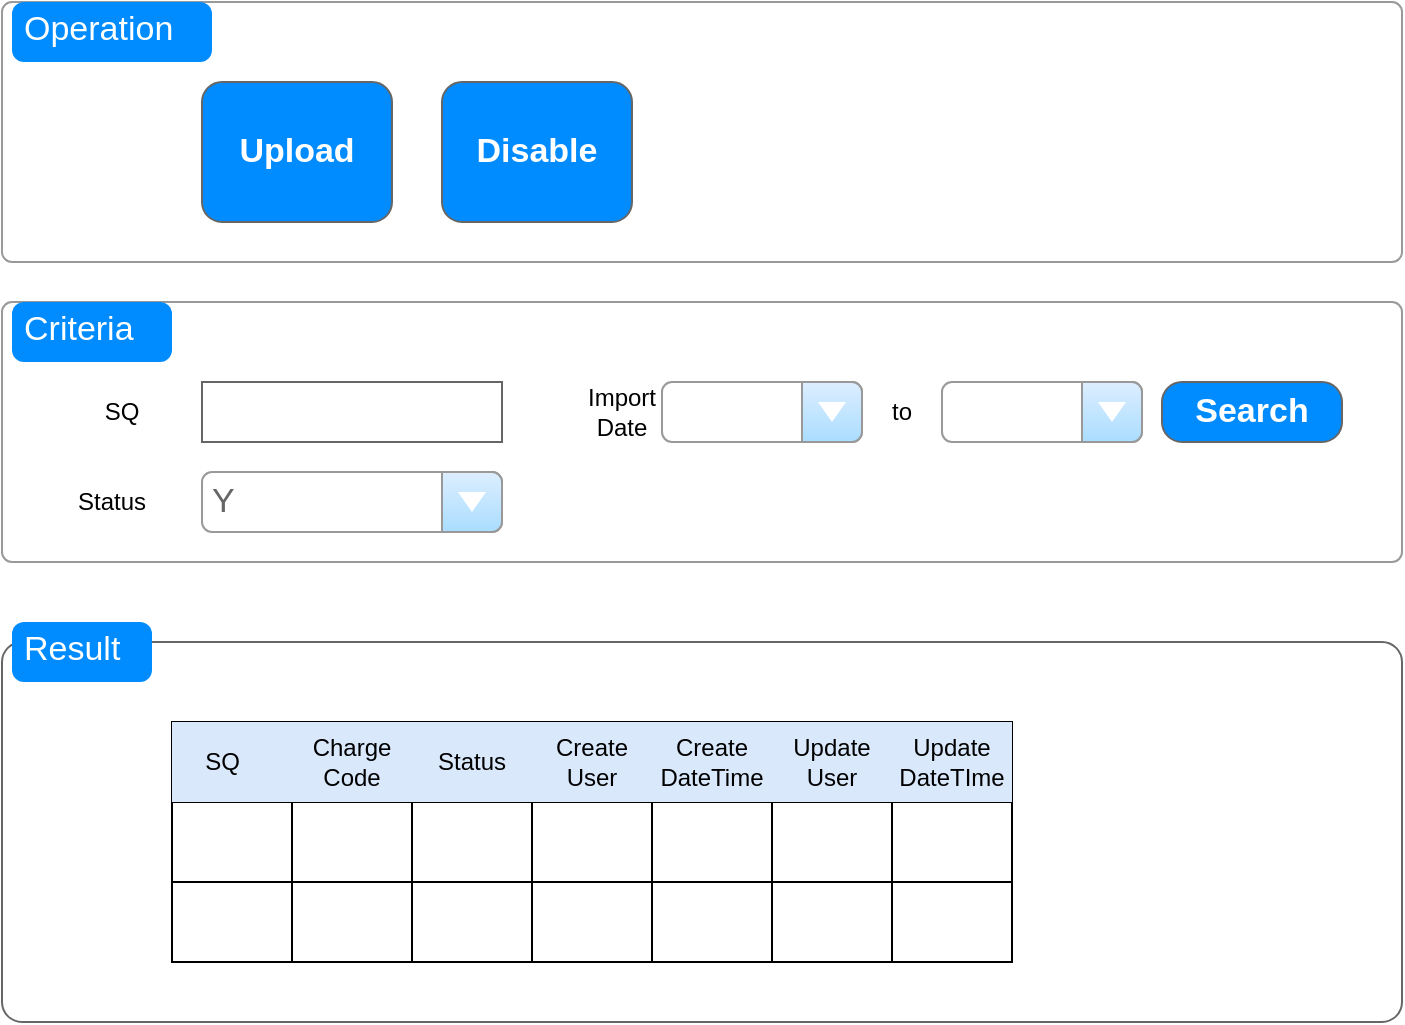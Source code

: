 <mxfile version="22.1.3" type="github">
  <diagram name="第 1 页" id="7PzAhS7EdJiyVU75ojgk">
    <mxGraphModel dx="1050" dy="1743" grid="1" gridSize="10" guides="1" tooltips="1" connect="1" arrows="1" fold="1" page="1" pageScale="1" pageWidth="827" pageHeight="1169" math="0" shadow="0">
      <root>
        <mxCell id="0" />
        <mxCell id="1" parent="0" />
        <mxCell id="M65Q92xEgprxGqfa7Oy2-19" value="" style="shape=mxgraph.mockup.forms.rrect;rectMarginTop=10;strokeColor=#999999;strokeWidth=1;dashed=0;rounded=1;arcSize=5;recursiveResize=0;html=1;whiteSpace=wrap;shadow=0;rSize=5;fillColor=#ffffff;" vertex="1" parent="1">
          <mxGeometry x="110" y="-10" width="700" height="130" as="geometry" />
        </mxCell>
        <mxCell id="M65Q92xEgprxGqfa7Oy2-20" value="Operation" style="shape=rect;strokeColor=none;fillColor=#008cff;strokeWidth=1;dashed=0;rounded=1;arcSize=20;fontColor=#ffffff;fontSize=17;spacing=2;spacingTop=-2;align=left;autosize=1;spacingLeft=4;resizeWidth=0;resizeHeight=0;perimeter=none;html=1;whiteSpace=wrap;" vertex="1" parent="M65Q92xEgprxGqfa7Oy2-19">
          <mxGeometry x="5" width="100" height="30" as="geometry" />
        </mxCell>
        <mxCell id="M65Q92xEgprxGqfa7Oy2-3" value="Upload" style="strokeWidth=1;shadow=0;dashed=0;align=center;html=1;shape=mxgraph.mockup.buttons.button;strokeColor=#666666;fontColor=#ffffff;mainText=;buttonStyle=round;fontSize=17;fontStyle=1;fillColor=#008cff;whiteSpace=wrap;" vertex="1" parent="M65Q92xEgprxGqfa7Oy2-19">
          <mxGeometry x="100" y="40" width="95" height="70" as="geometry" />
        </mxCell>
        <mxCell id="M65Q92xEgprxGqfa7Oy2-91" value="Disable" style="strokeWidth=1;shadow=0;dashed=0;align=center;html=1;shape=mxgraph.mockup.buttons.button;strokeColor=#666666;fontColor=#ffffff;mainText=;buttonStyle=round;fontSize=17;fontStyle=1;fillColor=#008cff;whiteSpace=wrap;" vertex="1" parent="M65Q92xEgprxGqfa7Oy2-19">
          <mxGeometry x="220" y="40" width="95" height="70" as="geometry" />
        </mxCell>
        <mxCell id="M65Q92xEgprxGqfa7Oy2-80" value="" style="shape=mxgraph.mockup.forms.rrect;rectMarginTop=10;strokeColor=#999999;strokeWidth=1;dashed=0;rounded=1;arcSize=5;recursiveResize=0;html=1;whiteSpace=wrap;shadow=0;rSize=5;fillColor=#ffffff;" vertex="1" parent="1">
          <mxGeometry x="110" y="140" width="700" height="130" as="geometry" />
        </mxCell>
        <mxCell id="M65Q92xEgprxGqfa7Oy2-81" value="Criteria" style="shape=rect;strokeColor=none;fillColor=#008cff;strokeWidth=1;dashed=0;rounded=1;arcSize=20;fontColor=#ffffff;fontSize=17;spacing=2;spacingTop=-2;align=left;autosize=1;spacingLeft=4;resizeWidth=0;resizeHeight=0;perimeter=none;html=1;whiteSpace=wrap;" vertex="1" parent="M65Q92xEgprxGqfa7Oy2-80">
          <mxGeometry x="5" width="80" height="30" as="geometry" />
        </mxCell>
        <mxCell id="M65Q92xEgprxGqfa7Oy2-82" value="Search" style="strokeWidth=1;shadow=0;dashed=0;align=center;html=1;shape=mxgraph.mockup.buttons.button;strokeColor=#666666;fontColor=#ffffff;mainText=;buttonStyle=round;fontSize=17;fontStyle=1;fillColor=#008cff;whiteSpace=wrap;" vertex="1" parent="M65Q92xEgprxGqfa7Oy2-80">
          <mxGeometry x="580" y="40" width="90" height="30" as="geometry" />
        </mxCell>
        <mxCell id="M65Q92xEgprxGqfa7Oy2-83" value="" style="strokeWidth=1;shadow=0;dashed=0;align=center;html=1;shape=mxgraph.mockup.text.textBox;fontColor=#666666;align=left;fontSize=17;spacingLeft=4;spacingTop=-3;whiteSpace=wrap;strokeColor=#666666;mainText=" vertex="1" parent="M65Q92xEgprxGqfa7Oy2-80">
          <mxGeometry x="100" y="40" width="150" height="30" as="geometry" />
        </mxCell>
        <mxCell id="M65Q92xEgprxGqfa7Oy2-84" value="SQ" style="text;html=1;strokeColor=none;fillColor=none;align=center;verticalAlign=middle;whiteSpace=wrap;rounded=0;" vertex="1" parent="M65Q92xEgprxGqfa7Oy2-80">
          <mxGeometry x="30" y="40" width="60" height="30" as="geometry" />
        </mxCell>
        <mxCell id="M65Q92xEgprxGqfa7Oy2-85" value="Status" style="text;html=1;strokeColor=none;fillColor=none;align=center;verticalAlign=middle;whiteSpace=wrap;rounded=0;" vertex="1" parent="M65Q92xEgprxGqfa7Oy2-80">
          <mxGeometry x="25" y="85" width="60" height="30" as="geometry" />
        </mxCell>
        <mxCell id="M65Q92xEgprxGqfa7Oy2-86" value="Y" style="strokeWidth=1;shadow=0;dashed=0;align=center;html=1;shape=mxgraph.mockup.forms.comboBox;strokeColor=#999999;fillColor=#ddeeff;align=left;fillColor2=#aaddff;mainText=;fontColor=#666666;fontSize=17;spacingLeft=3;" vertex="1" parent="M65Q92xEgprxGqfa7Oy2-80">
          <mxGeometry x="100" y="85" width="150" height="30" as="geometry" />
        </mxCell>
        <mxCell id="M65Q92xEgprxGqfa7Oy2-87" value="Import Date" style="text;html=1;strokeColor=none;fillColor=none;align=center;verticalAlign=middle;whiteSpace=wrap;rounded=0;" vertex="1" parent="M65Q92xEgprxGqfa7Oy2-80">
          <mxGeometry x="280" y="40" width="60" height="30" as="geometry" />
        </mxCell>
        <mxCell id="M65Q92xEgprxGqfa7Oy2-88" value="" style="strokeWidth=1;shadow=0;dashed=0;align=center;html=1;shape=mxgraph.mockup.forms.comboBox;strokeColor=#999999;fillColor=#ddeeff;align=left;fillColor2=#aaddff;mainText=;fontColor=#666666;fontSize=17;spacingLeft=3;" vertex="1" parent="M65Q92xEgprxGqfa7Oy2-80">
          <mxGeometry x="330" y="40" width="100" height="30" as="geometry" />
        </mxCell>
        <mxCell id="M65Q92xEgprxGqfa7Oy2-89" value="" style="strokeWidth=1;shadow=0;dashed=0;align=center;html=1;shape=mxgraph.mockup.forms.comboBox;strokeColor=#999999;fillColor=#ddeeff;align=left;fillColor2=#aaddff;mainText=;fontColor=#666666;fontSize=17;spacingLeft=3;" vertex="1" parent="M65Q92xEgprxGqfa7Oy2-80">
          <mxGeometry x="470" y="40" width="100" height="30" as="geometry" />
        </mxCell>
        <mxCell id="M65Q92xEgprxGqfa7Oy2-90" value="to" style="text;html=1;strokeColor=none;fillColor=none;align=center;verticalAlign=middle;whiteSpace=wrap;rounded=0;" vertex="1" parent="M65Q92xEgprxGqfa7Oy2-80">
          <mxGeometry x="420" y="40" width="60" height="30" as="geometry" />
        </mxCell>
        <mxCell id="M65Q92xEgprxGqfa7Oy2-103" value="" style="shape=mxgraph.mockup.containers.marginRect;rectMarginTop=10;strokeColor=#666666;strokeWidth=1;dashed=0;rounded=1;arcSize=5;recursiveResize=0;html=1;whiteSpace=wrap;" vertex="1" parent="1">
          <mxGeometry x="110" y="300" width="700" height="200" as="geometry" />
        </mxCell>
        <mxCell id="M65Q92xEgprxGqfa7Oy2-104" value="Result" style="shape=rect;strokeColor=none;fillColor=#008cff;strokeWidth=1;dashed=0;rounded=1;arcSize=20;fontColor=#ffffff;fontSize=17;spacing=2;spacingTop=-2;align=left;autosize=1;spacingLeft=4;resizeWidth=0;resizeHeight=0;perimeter=none;html=1;whiteSpace=wrap;" vertex="1" parent="M65Q92xEgprxGqfa7Oy2-103">
          <mxGeometry x="5" width="70" height="30" as="geometry" />
        </mxCell>
        <mxCell id="M65Q92xEgprxGqfa7Oy2-136" value="" style="shape=table;startSize=0;container=1;collapsible=0;childLayout=tableLayout;" vertex="1" parent="M65Q92xEgprxGqfa7Oy2-103">
          <mxGeometry x="85" y="50" width="420" height="120" as="geometry" />
        </mxCell>
        <mxCell id="M65Q92xEgprxGqfa7Oy2-137" value="" style="shape=tableRow;horizontal=0;startSize=0;swimlaneHead=0;swimlaneBody=0;strokeColor=inherit;top=0;left=0;bottom=0;right=0;collapsible=0;dropTarget=0;fillColor=none;points=[[0,0.5],[1,0.5]];portConstraint=eastwest;" vertex="1" parent="M65Q92xEgprxGqfa7Oy2-136">
          <mxGeometry width="420" height="40" as="geometry" />
        </mxCell>
        <mxCell id="M65Q92xEgprxGqfa7Oy2-138" value="SQ&lt;span style=&quot;white-space: pre;&quot;&gt;&#x9;&lt;/span&gt;" style="shape=partialRectangle;html=1;whiteSpace=wrap;connectable=0;strokeColor=#6c8ebf;overflow=hidden;fillColor=#dae8fc;top=0;left=0;bottom=0;right=0;pointerEvents=1;" vertex="1" parent="M65Q92xEgprxGqfa7Oy2-137">
          <mxGeometry width="60" height="40" as="geometry">
            <mxRectangle width="60" height="40" as="alternateBounds" />
          </mxGeometry>
        </mxCell>
        <mxCell id="M65Q92xEgprxGqfa7Oy2-139" value="Charge Code" style="shape=partialRectangle;html=1;whiteSpace=wrap;connectable=0;strokeColor=#6c8ebf;overflow=hidden;fillColor=#dae8fc;top=0;left=0;bottom=0;right=0;pointerEvents=1;" vertex="1" parent="M65Q92xEgprxGqfa7Oy2-137">
          <mxGeometry x="60" width="60" height="40" as="geometry">
            <mxRectangle width="60" height="40" as="alternateBounds" />
          </mxGeometry>
        </mxCell>
        <mxCell id="M65Q92xEgprxGqfa7Oy2-140" value="Status" style="shape=partialRectangle;html=1;whiteSpace=wrap;connectable=0;strokeColor=#6c8ebf;overflow=hidden;fillColor=#dae8fc;top=0;left=0;bottom=0;right=0;pointerEvents=1;" vertex="1" parent="M65Q92xEgprxGqfa7Oy2-137">
          <mxGeometry x="120" width="60" height="40" as="geometry">
            <mxRectangle width="60" height="40" as="alternateBounds" />
          </mxGeometry>
        </mxCell>
        <mxCell id="M65Q92xEgprxGqfa7Oy2-141" value="Create User" style="shape=partialRectangle;html=1;whiteSpace=wrap;connectable=0;strokeColor=#6c8ebf;overflow=hidden;fillColor=#dae8fc;top=0;left=0;bottom=0;right=0;pointerEvents=1;" vertex="1" parent="M65Q92xEgprxGqfa7Oy2-137">
          <mxGeometry x="180" width="60" height="40" as="geometry">
            <mxRectangle width="60" height="40" as="alternateBounds" />
          </mxGeometry>
        </mxCell>
        <mxCell id="M65Q92xEgprxGqfa7Oy2-142" value="Create DateTime" style="shape=partialRectangle;html=1;whiteSpace=wrap;connectable=0;strokeColor=#6c8ebf;overflow=hidden;fillColor=#dae8fc;top=0;left=0;bottom=0;right=0;pointerEvents=1;" vertex="1" parent="M65Q92xEgprxGqfa7Oy2-137">
          <mxGeometry x="240" width="60" height="40" as="geometry">
            <mxRectangle width="60" height="40" as="alternateBounds" />
          </mxGeometry>
        </mxCell>
        <mxCell id="M65Q92xEgprxGqfa7Oy2-143" value="Update User" style="shape=partialRectangle;html=1;whiteSpace=wrap;connectable=0;strokeColor=#6c8ebf;overflow=hidden;fillColor=#dae8fc;top=0;left=0;bottom=0;right=0;pointerEvents=1;" vertex="1" parent="M65Q92xEgprxGqfa7Oy2-137">
          <mxGeometry x="300" width="60" height="40" as="geometry">
            <mxRectangle width="60" height="40" as="alternateBounds" />
          </mxGeometry>
        </mxCell>
        <mxCell id="M65Q92xEgprxGqfa7Oy2-160" value="Update DateTIme" style="shape=partialRectangle;html=1;whiteSpace=wrap;connectable=0;strokeColor=#6c8ebf;overflow=hidden;fillColor=#dae8fc;top=0;left=0;bottom=0;right=0;pointerEvents=1;" vertex="1" parent="M65Q92xEgprxGqfa7Oy2-137">
          <mxGeometry x="360" width="60" height="40" as="geometry">
            <mxRectangle width="60" height="40" as="alternateBounds" />
          </mxGeometry>
        </mxCell>
        <mxCell id="M65Q92xEgprxGqfa7Oy2-144" value="" style="shape=tableRow;horizontal=0;startSize=0;swimlaneHead=0;swimlaneBody=0;strokeColor=inherit;top=0;left=0;bottom=0;right=0;collapsible=0;dropTarget=0;fillColor=none;points=[[0,0.5],[1,0.5]];portConstraint=eastwest;" vertex="1" parent="M65Q92xEgprxGqfa7Oy2-136">
          <mxGeometry y="40" width="420" height="40" as="geometry" />
        </mxCell>
        <mxCell id="M65Q92xEgprxGqfa7Oy2-145" value="" style="shape=partialRectangle;html=1;whiteSpace=wrap;connectable=0;strokeColor=inherit;overflow=hidden;fillColor=none;top=0;left=0;bottom=0;right=0;pointerEvents=1;" vertex="1" parent="M65Q92xEgprxGqfa7Oy2-144">
          <mxGeometry width="60" height="40" as="geometry">
            <mxRectangle width="60" height="40" as="alternateBounds" />
          </mxGeometry>
        </mxCell>
        <mxCell id="M65Q92xEgprxGqfa7Oy2-146" value="" style="shape=partialRectangle;html=1;whiteSpace=wrap;connectable=0;strokeColor=inherit;overflow=hidden;fillColor=none;top=0;left=0;bottom=0;right=0;pointerEvents=1;" vertex="1" parent="M65Q92xEgprxGqfa7Oy2-144">
          <mxGeometry x="60" width="60" height="40" as="geometry">
            <mxRectangle width="60" height="40" as="alternateBounds" />
          </mxGeometry>
        </mxCell>
        <mxCell id="M65Q92xEgprxGqfa7Oy2-147" value="" style="shape=partialRectangle;html=1;whiteSpace=wrap;connectable=0;strokeColor=inherit;overflow=hidden;fillColor=none;top=0;left=0;bottom=0;right=0;pointerEvents=1;" vertex="1" parent="M65Q92xEgprxGqfa7Oy2-144">
          <mxGeometry x="120" width="60" height="40" as="geometry">
            <mxRectangle width="60" height="40" as="alternateBounds" />
          </mxGeometry>
        </mxCell>
        <mxCell id="M65Q92xEgprxGqfa7Oy2-148" value="" style="shape=partialRectangle;html=1;whiteSpace=wrap;connectable=0;strokeColor=inherit;overflow=hidden;fillColor=none;top=0;left=0;bottom=0;right=0;pointerEvents=1;" vertex="1" parent="M65Q92xEgprxGqfa7Oy2-144">
          <mxGeometry x="180" width="60" height="40" as="geometry">
            <mxRectangle width="60" height="40" as="alternateBounds" />
          </mxGeometry>
        </mxCell>
        <mxCell id="M65Q92xEgprxGqfa7Oy2-149" value="" style="shape=partialRectangle;html=1;whiteSpace=wrap;connectable=0;strokeColor=inherit;overflow=hidden;fillColor=none;top=0;left=0;bottom=0;right=0;pointerEvents=1;" vertex="1" parent="M65Q92xEgprxGqfa7Oy2-144">
          <mxGeometry x="240" width="60" height="40" as="geometry">
            <mxRectangle width="60" height="40" as="alternateBounds" />
          </mxGeometry>
        </mxCell>
        <mxCell id="M65Q92xEgprxGqfa7Oy2-150" value="" style="shape=partialRectangle;html=1;whiteSpace=wrap;connectable=0;strokeColor=inherit;overflow=hidden;fillColor=none;top=0;left=0;bottom=0;right=0;pointerEvents=1;" vertex="1" parent="M65Q92xEgprxGqfa7Oy2-144">
          <mxGeometry x="300" width="60" height="40" as="geometry">
            <mxRectangle width="60" height="40" as="alternateBounds" />
          </mxGeometry>
        </mxCell>
        <mxCell id="M65Q92xEgprxGqfa7Oy2-161" style="shape=partialRectangle;html=1;whiteSpace=wrap;connectable=0;strokeColor=inherit;overflow=hidden;fillColor=none;top=0;left=0;bottom=0;right=0;pointerEvents=1;" vertex="1" parent="M65Q92xEgprxGqfa7Oy2-144">
          <mxGeometry x="360" width="60" height="40" as="geometry">
            <mxRectangle width="60" height="40" as="alternateBounds" />
          </mxGeometry>
        </mxCell>
        <mxCell id="M65Q92xEgprxGqfa7Oy2-151" value="" style="shape=tableRow;horizontal=0;startSize=0;swimlaneHead=0;swimlaneBody=0;strokeColor=inherit;top=0;left=0;bottom=0;right=0;collapsible=0;dropTarget=0;fillColor=none;points=[[0,0.5],[1,0.5]];portConstraint=eastwest;" vertex="1" parent="M65Q92xEgprxGqfa7Oy2-136">
          <mxGeometry y="80" width="420" height="40" as="geometry" />
        </mxCell>
        <mxCell id="M65Q92xEgprxGqfa7Oy2-152" value="" style="shape=partialRectangle;html=1;whiteSpace=wrap;connectable=0;strokeColor=inherit;overflow=hidden;fillColor=none;top=0;left=0;bottom=0;right=0;pointerEvents=1;" vertex="1" parent="M65Q92xEgprxGqfa7Oy2-151">
          <mxGeometry width="60" height="40" as="geometry">
            <mxRectangle width="60" height="40" as="alternateBounds" />
          </mxGeometry>
        </mxCell>
        <mxCell id="M65Q92xEgprxGqfa7Oy2-153" value="" style="shape=partialRectangle;html=1;whiteSpace=wrap;connectable=0;strokeColor=inherit;overflow=hidden;fillColor=none;top=0;left=0;bottom=0;right=0;pointerEvents=1;" vertex="1" parent="M65Q92xEgprxGqfa7Oy2-151">
          <mxGeometry x="60" width="60" height="40" as="geometry">
            <mxRectangle width="60" height="40" as="alternateBounds" />
          </mxGeometry>
        </mxCell>
        <mxCell id="M65Q92xEgprxGqfa7Oy2-154" value="" style="shape=partialRectangle;html=1;whiteSpace=wrap;connectable=0;strokeColor=inherit;overflow=hidden;fillColor=none;top=0;left=0;bottom=0;right=0;pointerEvents=1;" vertex="1" parent="M65Q92xEgprxGqfa7Oy2-151">
          <mxGeometry x="120" width="60" height="40" as="geometry">
            <mxRectangle width="60" height="40" as="alternateBounds" />
          </mxGeometry>
        </mxCell>
        <mxCell id="M65Q92xEgprxGqfa7Oy2-155" value="" style="shape=partialRectangle;html=1;whiteSpace=wrap;connectable=0;strokeColor=inherit;overflow=hidden;fillColor=none;top=0;left=0;bottom=0;right=0;pointerEvents=1;" vertex="1" parent="M65Q92xEgprxGqfa7Oy2-151">
          <mxGeometry x="180" width="60" height="40" as="geometry">
            <mxRectangle width="60" height="40" as="alternateBounds" />
          </mxGeometry>
        </mxCell>
        <mxCell id="M65Q92xEgprxGqfa7Oy2-156" value="" style="shape=partialRectangle;html=1;whiteSpace=wrap;connectable=0;strokeColor=inherit;overflow=hidden;fillColor=none;top=0;left=0;bottom=0;right=0;pointerEvents=1;" vertex="1" parent="M65Q92xEgprxGqfa7Oy2-151">
          <mxGeometry x="240" width="60" height="40" as="geometry">
            <mxRectangle width="60" height="40" as="alternateBounds" />
          </mxGeometry>
        </mxCell>
        <mxCell id="M65Q92xEgprxGqfa7Oy2-157" value="" style="shape=partialRectangle;html=1;whiteSpace=wrap;connectable=0;strokeColor=inherit;overflow=hidden;fillColor=none;top=0;left=0;bottom=0;right=0;pointerEvents=1;" vertex="1" parent="M65Q92xEgprxGqfa7Oy2-151">
          <mxGeometry x="300" width="60" height="40" as="geometry">
            <mxRectangle width="60" height="40" as="alternateBounds" />
          </mxGeometry>
        </mxCell>
        <mxCell id="M65Q92xEgprxGqfa7Oy2-162" style="shape=partialRectangle;html=1;whiteSpace=wrap;connectable=0;strokeColor=inherit;overflow=hidden;fillColor=none;top=0;left=0;bottom=0;right=0;pointerEvents=1;" vertex="1" parent="M65Q92xEgprxGqfa7Oy2-151">
          <mxGeometry x="360" width="60" height="40" as="geometry">
            <mxRectangle width="60" height="40" as="alternateBounds" />
          </mxGeometry>
        </mxCell>
      </root>
    </mxGraphModel>
  </diagram>
</mxfile>
